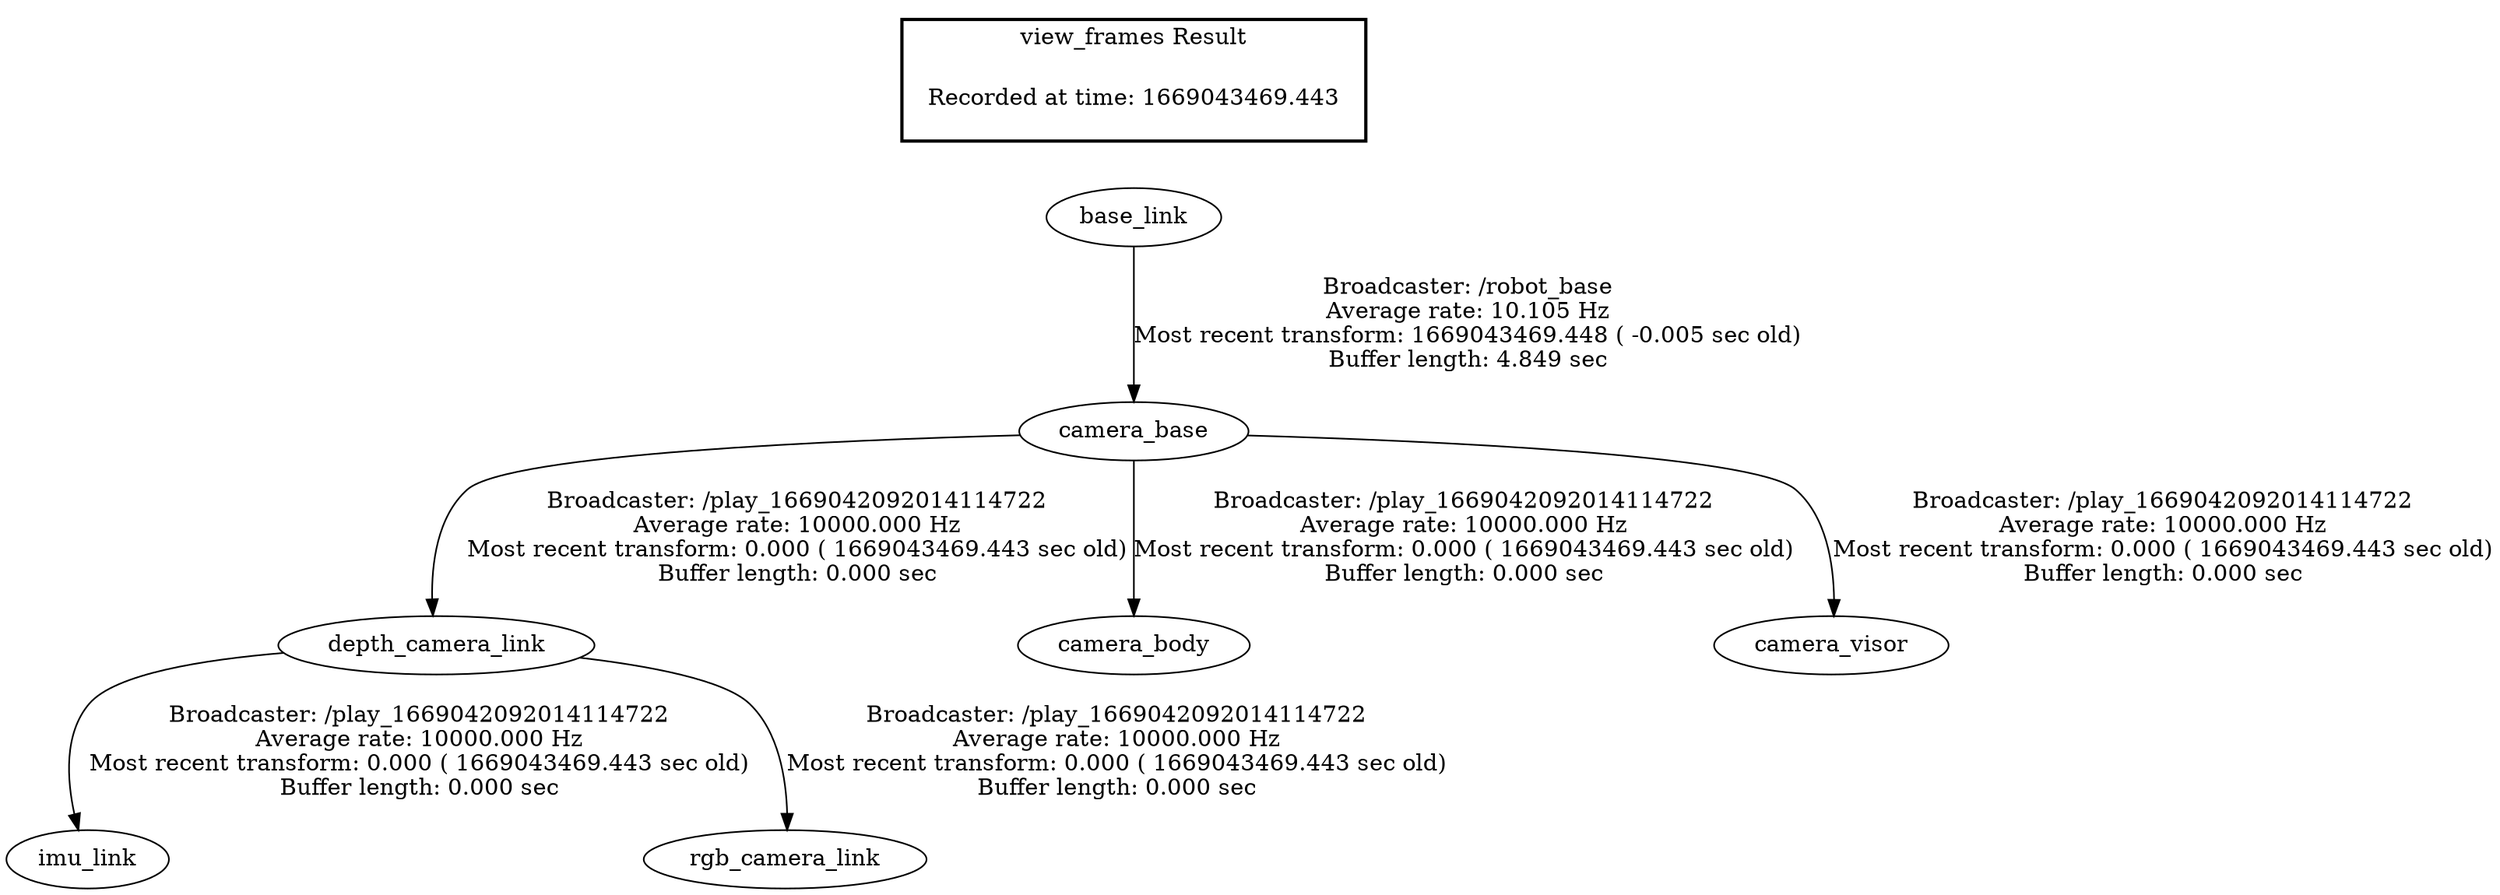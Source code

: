 digraph G {
"camera_base" -> "depth_camera_link"[label="Broadcaster: /play_1669042092014114722\nAverage rate: 10000.000 Hz\nMost recent transform: 0.000 ( 1669043469.443 sec old)\nBuffer length: 0.000 sec\n"];
"base_link" -> "camera_base"[label="Broadcaster: /robot_base\nAverage rate: 10.105 Hz\nMost recent transform: 1669043469.448 ( -0.005 sec old)\nBuffer length: 4.849 sec\n"];
"depth_camera_link" -> "imu_link"[label="Broadcaster: /play_1669042092014114722\nAverage rate: 10000.000 Hz\nMost recent transform: 0.000 ( 1669043469.443 sec old)\nBuffer length: 0.000 sec\n"];
"depth_camera_link" -> "rgb_camera_link"[label="Broadcaster: /play_1669042092014114722\nAverage rate: 10000.000 Hz\nMost recent transform: 0.000 ( 1669043469.443 sec old)\nBuffer length: 0.000 sec\n"];
"camera_base" -> "camera_body"[label="Broadcaster: /play_1669042092014114722\nAverage rate: 10000.000 Hz\nMost recent transform: 0.000 ( 1669043469.443 sec old)\nBuffer length: 0.000 sec\n"];
"camera_base" -> "camera_visor"[label="Broadcaster: /play_1669042092014114722\nAverage rate: 10000.000 Hz\nMost recent transform: 0.000 ( 1669043469.443 sec old)\nBuffer length: 0.000 sec\n"];
edge [style=invis];
 subgraph cluster_legend { style=bold; color=black; label ="view_frames Result";
"Recorded at time: 1669043469.443"[ shape=plaintext ] ;
 }->"base_link";
}